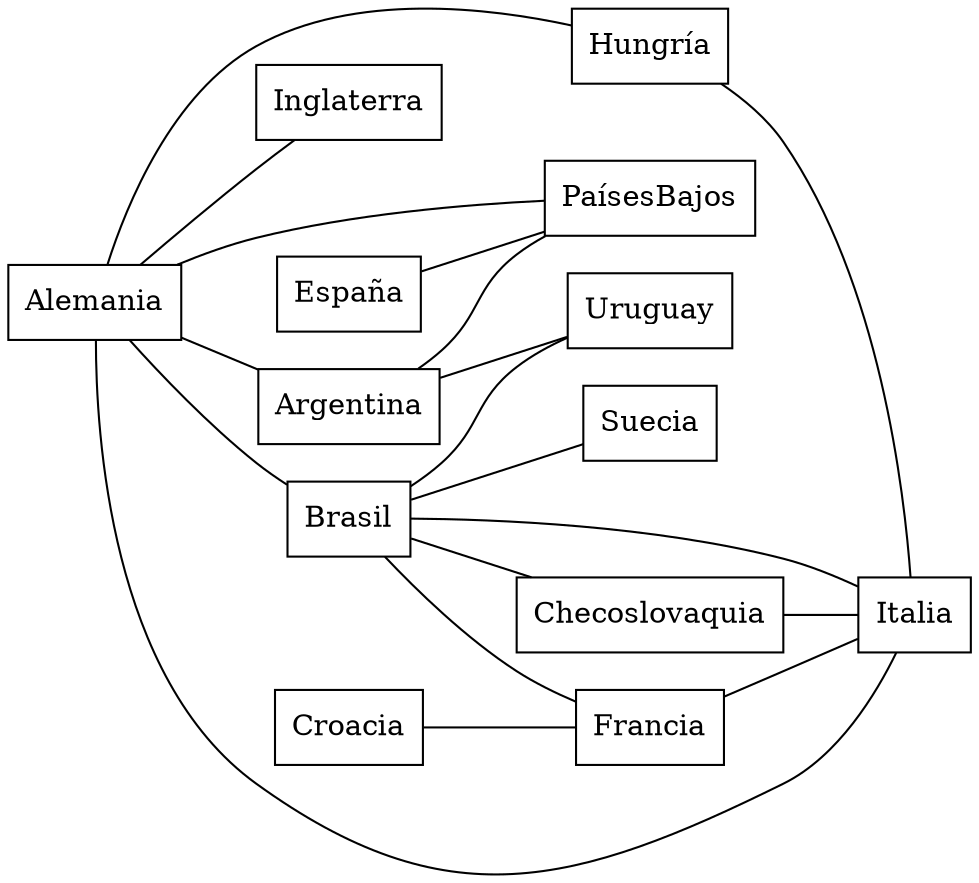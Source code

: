 graph {
  rankdir=LR;

  Francia[shape=box]
  Alemania[shape=box]
  Uruguay[shape=box]
  Croacia[shape=box]
  Hungría[shape=box]
  Suecia[shape=box]
  Inglaterra[shape=box]
  PaísesBajos[shape=box]
  España[shape=box]
  Brasil[shape=box]
  Italia[shape=box]
  Argentina[shape=box]
  Checoslovaquia[shape=box]

  Checoslovaquia -- Italia
  Brasil -- Francia
  Argentina -- Uruguay
  Alemania -- Italia
  Alemania -- PaísesBajos
  Brasil -- Checoslovaquia
  Hungría -- Italia
  Argentina -- PaísesBajos
  España -- PaísesBajos
  Alemania -- Argentina
  Brasil -- Suecia
  Alemania -- Brasil
  Croacia -- Francia
  Alemania -- Hungría
  Francia -- Italia
  Alemania -- Inglaterra
  Brasil -- Uruguay
  Brasil -- Italia
}

